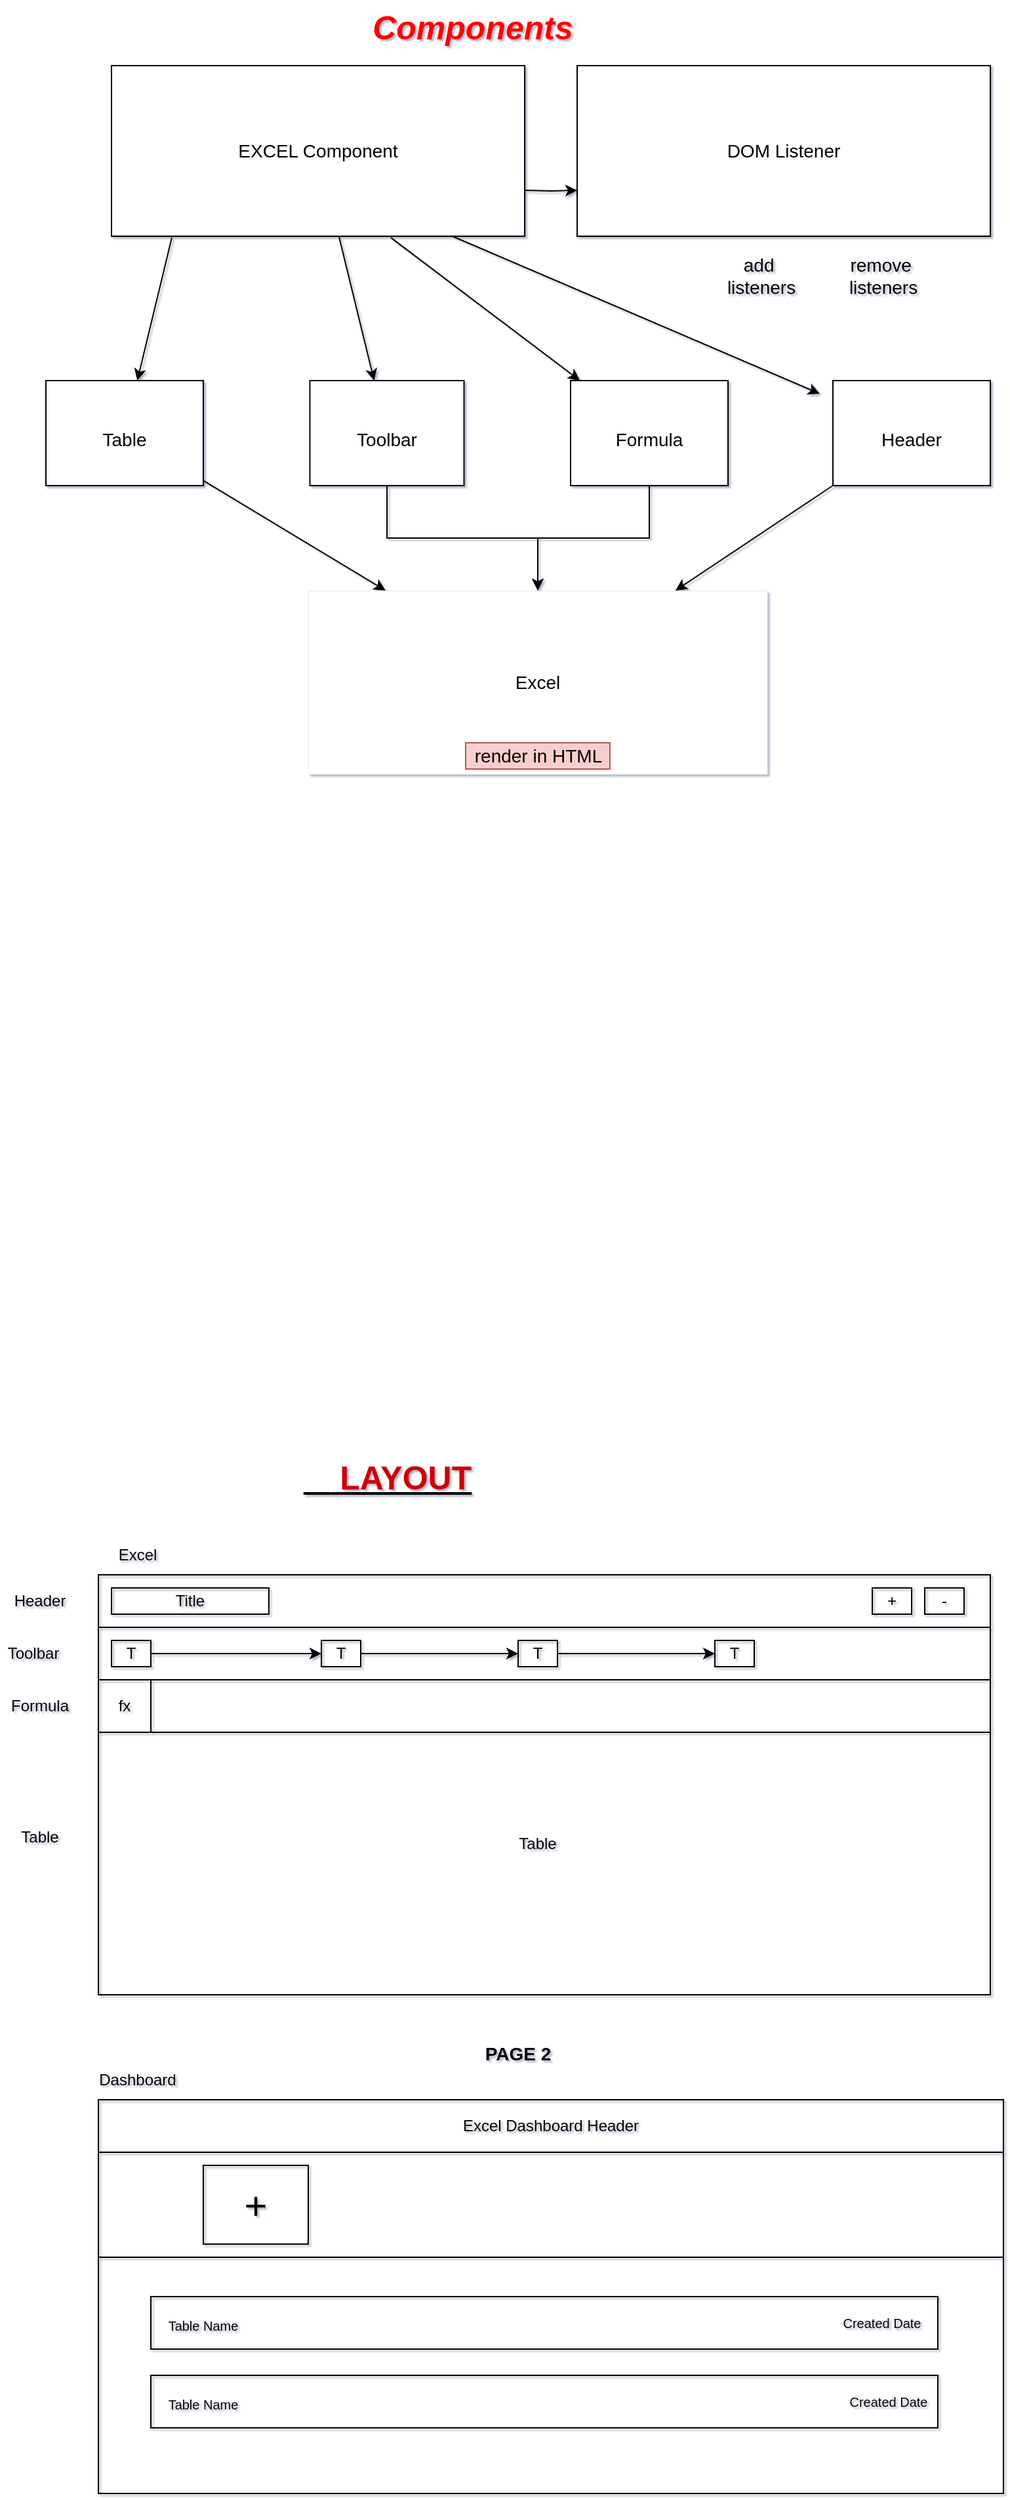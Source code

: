 <mxfile version="15.7.3" type="github">
  <diagram id="VEnAXMlmkaD5QDrI19K5" name="Page-1">
    <mxGraphModel dx="1633" dy="1659" grid="1" gridSize="10" guides="1" tooltips="1" connect="1" arrows="1" fold="1" page="1" pageScale="1" pageWidth="827" pageHeight="1169" background="none" math="0" shadow="1">
      <root>
        <mxCell id="0" />
        <mxCell id="1" parent="0" />
        <mxCell id="9fmQKQ6u9VaohsgQ6cFH-2" value="" style="rounded=0;whiteSpace=wrap;html=1;fillColor=none;" vertex="1" parent="1">
          <mxGeometry x="40" y="40" width="680" height="320" as="geometry" />
        </mxCell>
        <mxCell id="9fmQKQ6u9VaohsgQ6cFH-3" value="Excel" style="text;html=1;strokeColor=none;fillColor=none;align=center;verticalAlign=middle;whiteSpace=wrap;rounded=0;" vertex="1" parent="1">
          <mxGeometry x="40" y="10" width="60" height="30" as="geometry" />
        </mxCell>
        <mxCell id="9fmQKQ6u9VaohsgQ6cFH-4" value="" style="rounded=0;whiteSpace=wrap;html=1;fillColor=none;" vertex="1" parent="1">
          <mxGeometry x="40" y="40" width="680" height="40" as="geometry" />
        </mxCell>
        <mxCell id="9fmQKQ6u9VaohsgQ6cFH-5" value="Title" style="rounded=0;whiteSpace=wrap;html=1;fillColor=none;" vertex="1" parent="1">
          <mxGeometry x="50" y="50" width="120" height="20" as="geometry" />
        </mxCell>
        <mxCell id="9fmQKQ6u9VaohsgQ6cFH-6" value="-" style="rounded=0;whiteSpace=wrap;html=1;fillColor=none;" vertex="1" parent="1">
          <mxGeometry x="670" y="50" width="30" height="20" as="geometry" />
        </mxCell>
        <mxCell id="9fmQKQ6u9VaohsgQ6cFH-7" value="+" style="rounded=0;whiteSpace=wrap;html=1;fillColor=none;" vertex="1" parent="1">
          <mxGeometry x="630" y="50" width="30" height="20" as="geometry" />
        </mxCell>
        <mxCell id="9fmQKQ6u9VaohsgQ6cFH-8" value="" style="rounded=0;whiteSpace=wrap;html=1;fillColor=none;" vertex="1" parent="1">
          <mxGeometry x="40" y="80" width="680" height="40" as="geometry" />
        </mxCell>
        <mxCell id="9fmQKQ6u9VaohsgQ6cFH-9" value="T" style="rounded=0;whiteSpace=wrap;html=1;fillColor=none;" vertex="1" parent="1">
          <mxGeometry x="50" y="90" width="30" height="20" as="geometry" />
        </mxCell>
        <mxCell id="9fmQKQ6u9VaohsgQ6cFH-10" value="T" style="rounded=0;whiteSpace=wrap;html=1;fillColor=none;" vertex="1" parent="1">
          <mxGeometry x="210" y="90" width="30" height="20" as="geometry" />
        </mxCell>
        <mxCell id="9fmQKQ6u9VaohsgQ6cFH-11" value="T" style="rounded=0;whiteSpace=wrap;html=1;fillColor=none;" vertex="1" parent="1">
          <mxGeometry x="360" y="90" width="30" height="20" as="geometry" />
        </mxCell>
        <mxCell id="9fmQKQ6u9VaohsgQ6cFH-12" value="T" style="rounded=0;whiteSpace=wrap;html=1;fillColor=none;" vertex="1" parent="1">
          <mxGeometry x="510" y="90" width="30" height="20" as="geometry" />
        </mxCell>
        <mxCell id="9fmQKQ6u9VaohsgQ6cFH-13" value="" style="endArrow=classic;html=1;rounded=0;entryX=0;entryY=0.5;entryDx=0;entryDy=0;exitX=1;exitY=0.5;exitDx=0;exitDy=0;" edge="1" parent="1" source="9fmQKQ6u9VaohsgQ6cFH-9" target="9fmQKQ6u9VaohsgQ6cFH-10">
          <mxGeometry width="50" height="50" relative="1" as="geometry">
            <mxPoint x="390" y="280" as="sourcePoint" />
            <mxPoint x="440" y="230" as="targetPoint" />
            <Array as="points">
              <mxPoint x="130" y="100" />
            </Array>
          </mxGeometry>
        </mxCell>
        <mxCell id="9fmQKQ6u9VaohsgQ6cFH-14" value="" style="endArrow=classic;html=1;rounded=0;" edge="1" parent="1" target="9fmQKQ6u9VaohsgQ6cFH-11">
          <mxGeometry width="50" height="50" relative="1" as="geometry">
            <mxPoint x="240" y="100" as="sourcePoint" />
            <mxPoint x="220" y="110" as="targetPoint" />
            <Array as="points" />
          </mxGeometry>
        </mxCell>
        <mxCell id="9fmQKQ6u9VaohsgQ6cFH-15" value="" style="endArrow=classic;html=1;rounded=0;entryX=0;entryY=0.5;entryDx=0;entryDy=0;" edge="1" parent="1" target="9fmQKQ6u9VaohsgQ6cFH-12">
          <mxGeometry width="50" height="50" relative="1" as="geometry">
            <mxPoint x="390" y="100" as="sourcePoint" />
            <mxPoint x="370" y="109.444" as="targetPoint" />
            <Array as="points" />
          </mxGeometry>
        </mxCell>
        <mxCell id="9fmQKQ6u9VaohsgQ6cFH-16" value="" style="rounded=0;whiteSpace=wrap;html=1;fillColor=none;" vertex="1" parent="1">
          <mxGeometry x="40" y="120" width="680" height="40" as="geometry" />
        </mxCell>
        <mxCell id="9fmQKQ6u9VaohsgQ6cFH-17" value="fx" style="rounded=0;whiteSpace=wrap;html=1;fillColor=none;" vertex="1" parent="1">
          <mxGeometry x="40" y="120" width="40" height="40" as="geometry" />
        </mxCell>
        <mxCell id="9fmQKQ6u9VaohsgQ6cFH-18" value="Table" style="text;html=1;strokeColor=none;fillColor=none;align=center;verticalAlign=middle;whiteSpace=wrap;rounded=0;" vertex="1" parent="1">
          <mxGeometry x="345" y="230" width="60" height="30" as="geometry" />
        </mxCell>
        <mxCell id="9fmQKQ6u9VaohsgQ6cFH-19" value="" style="rounded=0;whiteSpace=wrap;html=1;fillColor=none;" vertex="1" parent="1">
          <mxGeometry x="40" y="440" width="690" height="300" as="geometry" />
        </mxCell>
        <mxCell id="9fmQKQ6u9VaohsgQ6cFH-20" value="&lt;b&gt;&lt;font style=&quot;font-size: 14px&quot;&gt;PAGE 2&lt;br&gt;&lt;/font&gt;&lt;/b&gt;" style="text;html=1;strokeColor=none;fillColor=none;align=center;verticalAlign=middle;whiteSpace=wrap;rounded=0;" vertex="1" parent="1">
          <mxGeometry x="330" y="390" width="60" height="30" as="geometry" />
        </mxCell>
        <mxCell id="9fmQKQ6u9VaohsgQ6cFH-21" value="Excel Dashboard Header" style="rounded=0;whiteSpace=wrap;html=1;fillColor=none;" vertex="1" parent="1">
          <mxGeometry x="40" y="440" width="690" height="40" as="geometry" />
        </mxCell>
        <mxCell id="9fmQKQ6u9VaohsgQ6cFH-22" value="Dashboard" style="text;html=1;strokeColor=none;fillColor=none;align=center;verticalAlign=middle;whiteSpace=wrap;rounded=0;" vertex="1" parent="1">
          <mxGeometry x="40" y="410" width="60" height="30" as="geometry" />
        </mxCell>
        <mxCell id="9fmQKQ6u9VaohsgQ6cFH-23" value="" style="rounded=0;whiteSpace=wrap;html=1;fillColor=none;" vertex="1" parent="1">
          <mxGeometry x="40" y="480" width="690" height="80" as="geometry" />
        </mxCell>
        <mxCell id="9fmQKQ6u9VaohsgQ6cFH-24" value="&lt;font style=&quot;font-size: 30px&quot;&gt;+&lt;/font&gt;" style="rounded=0;whiteSpace=wrap;html=1;fillColor=none;" vertex="1" parent="1">
          <mxGeometry x="120" y="490" width="80" height="60" as="geometry" />
        </mxCell>
        <mxCell id="9fmQKQ6u9VaohsgQ6cFH-25" value="" style="rounded=0;whiteSpace=wrap;html=1;fontSize=30;fillColor=none;" vertex="1" parent="1">
          <mxGeometry x="80" y="590" width="600" height="40" as="geometry" />
        </mxCell>
        <mxCell id="9fmQKQ6u9VaohsgQ6cFH-26" value="&lt;font style=&quot;font-size: 10px&quot;&gt;Table Name&lt;/font&gt;" style="text;html=1;strokeColor=none;fillColor=none;align=center;verticalAlign=middle;whiteSpace=wrap;rounded=0;fontSize=30;" vertex="1" parent="1">
          <mxGeometry x="90" y="590" width="60" height="30" as="geometry" />
        </mxCell>
        <mxCell id="9fmQKQ6u9VaohsgQ6cFH-27" value="Created Date" style="text;html=1;strokeColor=none;fillColor=none;align=center;verticalAlign=middle;whiteSpace=wrap;rounded=0;fontSize=10;" vertex="1" parent="1">
          <mxGeometry x="600" y="595" width="75" height="30" as="geometry" />
        </mxCell>
        <mxCell id="9fmQKQ6u9VaohsgQ6cFH-28" value="" style="rounded=0;whiteSpace=wrap;html=1;fontSize=30;fillColor=none;" vertex="1" parent="1">
          <mxGeometry x="80" y="650" width="600" height="40" as="geometry" />
        </mxCell>
        <mxCell id="9fmQKQ6u9VaohsgQ6cFH-29" value="&lt;font style=&quot;font-size: 10px&quot;&gt;Table Name&lt;/font&gt;" style="text;html=1;strokeColor=none;fillColor=none;align=center;verticalAlign=middle;whiteSpace=wrap;rounded=0;fontSize=30;" vertex="1" parent="1">
          <mxGeometry x="90" y="650" width="60" height="30" as="geometry" />
        </mxCell>
        <mxCell id="9fmQKQ6u9VaohsgQ6cFH-30" value="Created Date" style="text;html=1;strokeColor=none;fillColor=none;align=center;verticalAlign=middle;whiteSpace=wrap;rounded=0;fontSize=10;" vertex="1" parent="1">
          <mxGeometry x="605" y="655" width="75" height="30" as="geometry" />
        </mxCell>
        <mxCell id="9fmQKQ6u9VaohsgQ6cFH-31" value="Header&lt;br&gt;" style="text;html=1;align=center;verticalAlign=middle;resizable=0;points=[];autosize=1;strokeColor=none;fillColor=none;" vertex="1" parent="1">
          <mxGeometry x="-30" y="50" width="50" height="20" as="geometry" />
        </mxCell>
        <mxCell id="9fmQKQ6u9VaohsgQ6cFH-32" value="Toolbar&lt;br&gt;" style="text;html=1;align=center;verticalAlign=middle;resizable=0;points=[];autosize=1;strokeColor=none;fillColor=none;" vertex="1" parent="1">
          <mxGeometry x="-35" y="90" width="50" height="20" as="geometry" />
        </mxCell>
        <mxCell id="9fmQKQ6u9VaohsgQ6cFH-33" value="Formula&lt;br&gt;" style="text;html=1;align=center;verticalAlign=middle;resizable=0;points=[];autosize=1;strokeColor=none;fillColor=none;" vertex="1" parent="1">
          <mxGeometry x="-35" y="130" width="60" height="20" as="geometry" />
        </mxCell>
        <mxCell id="9fmQKQ6u9VaohsgQ6cFH-34" value="Table&lt;br&gt;" style="text;html=1;align=center;verticalAlign=middle;resizable=0;points=[];autosize=1;strokeColor=none;fillColor=none;" vertex="1" parent="1">
          <mxGeometry x="-25" y="230" width="40" height="20" as="geometry" />
        </mxCell>
        <mxCell id="9fmQKQ6u9VaohsgQ6cFH-35" value="&lt;font style=&quot;font-size: 25px&quot;&gt;&lt;b&gt;&lt;u&gt;&lt;font color=&quot;#cc0000&quot;&gt;&amp;nbsp; &amp;nbsp;&lt;span style=&quot;white-space: pre&quot;&gt;	&lt;/span&gt;LAYOUT&lt;br&gt;&lt;br&gt;&lt;br&gt;&lt;/font&gt;&lt;br&gt;&lt;/u&gt;&lt;/b&gt;&lt;/font&gt;" style="text;html=1;align=center;verticalAlign=middle;resizable=0;points=[];autosize=1;strokeColor=none;fillColor=none;" vertex="1" parent="1">
          <mxGeometry x="175" y="-30" width="170" height="80" as="geometry" />
        </mxCell>
        <mxCell id="9fmQKQ6u9VaohsgQ6cFH-36" value="&lt;font color=&quot;#ff0000&quot;&gt;&lt;b&gt;&lt;i&gt;Components&lt;/i&gt;&lt;/b&gt;&lt;/font&gt;" style="text;html=1;align=center;verticalAlign=middle;resizable=0;points=[];autosize=1;strokeColor=none;fillColor=none;fontSize=25;" vertex="1" parent="1">
          <mxGeometry x="240" y="-1160" width="170" height="40" as="geometry" />
        </mxCell>
        <mxCell id="9fmQKQ6u9VaohsgQ6cFH-63" value="" style="edgeStyle=orthogonalEdgeStyle;rounded=0;orthogonalLoop=1;jettySize=auto;html=1;fontSize=14;fontColor=#000000;" edge="1" parent="1" source="9fmQKQ6u9VaohsgQ6cFH-39" target="9fmQKQ6u9VaohsgQ6cFH-61">
          <mxGeometry relative="1" as="geometry" />
        </mxCell>
        <mxCell id="9fmQKQ6u9VaohsgQ6cFH-39" value="&lt;font color=&quot;#000000&quot; style=&quot;font-size: 14px&quot;&gt;Toolbar&lt;/font&gt;" style="whiteSpace=wrap;html=1;fontSize=25;fontColor=#CC0000;" vertex="1" parent="1">
          <mxGeometry x="201.25" y="-870" width="117.5" height="80" as="geometry" />
        </mxCell>
        <mxCell id="9fmQKQ6u9VaohsgQ6cFH-40" value="&lt;font color=&quot;#000000&quot; style=&quot;font-size: 14px&quot;&gt;Table&lt;/font&gt;" style="whiteSpace=wrap;html=1;fontSize=25;fontColor=#CC0000;" vertex="1" parent="1">
          <mxGeometry y="-870" width="120" height="80" as="geometry" />
        </mxCell>
        <mxCell id="9fmQKQ6u9VaohsgQ6cFH-47" style="edgeStyle=orthogonalEdgeStyle;rounded=0;orthogonalLoop=1;jettySize=auto;html=1;exitX=1;exitY=0.5;exitDx=0;exitDy=0;fontSize=14;fontColor=#000000;" edge="1" parent="1">
          <mxGeometry relative="1" as="geometry">
            <mxPoint x="365" y="-1015" as="sourcePoint" />
            <mxPoint x="405" y="-1015" as="targetPoint" />
          </mxGeometry>
        </mxCell>
        <mxCell id="9fmQKQ6u9VaohsgQ6cFH-48" value="add&amp;nbsp;&lt;br&gt;listeners&lt;br&gt;" style="text;html=1;align=center;verticalAlign=middle;resizable=0;points=[];autosize=1;strokeColor=none;fillColor=none;fontSize=14;fontColor=#000000;" vertex="1" parent="1">
          <mxGeometry x="510" y="-970" width="70" height="40" as="geometry" />
        </mxCell>
        <mxCell id="9fmQKQ6u9VaohsgQ6cFH-49" value="remove&amp;nbsp;&lt;br&gt;listeners" style="text;html=1;align=center;verticalAlign=middle;resizable=0;points=[];autosize=1;strokeColor=none;fillColor=none;fontSize=14;fontColor=#000000;" vertex="1" parent="1">
          <mxGeometry x="602.5" y="-970" width="70" height="40" as="geometry" />
        </mxCell>
        <mxCell id="9fmQKQ6u9VaohsgQ6cFH-52" value="EXCEL Component" style="whiteSpace=wrap;html=1;fontSize=14;fontColor=#000000;" vertex="1" parent="1">
          <mxGeometry x="50" y="-1110" width="315" height="130" as="geometry" />
        </mxCell>
        <mxCell id="9fmQKQ6u9VaohsgQ6cFH-53" value="DOM Listener" style="whiteSpace=wrap;html=1;fontSize=14;fontColor=#000000;" vertex="1" parent="1">
          <mxGeometry x="405" y="-1110" width="315" height="130" as="geometry" />
        </mxCell>
        <mxCell id="9fmQKQ6u9VaohsgQ6cFH-54" value="&lt;font color=&quot;#000000&quot; style=&quot;font-size: 14px&quot;&gt;Header&lt;/font&gt;" style="whiteSpace=wrap;html=1;fontSize=25;fontColor=#CC0000;" vertex="1" parent="1">
          <mxGeometry x="600" y="-870" width="120" height="80" as="geometry" />
        </mxCell>
        <mxCell id="9fmQKQ6u9VaohsgQ6cFH-66" value="" style="edgeStyle=orthogonalEdgeStyle;rounded=0;orthogonalLoop=1;jettySize=auto;html=1;fontSize=14;fontColor=#000000;" edge="1" parent="1" source="9fmQKQ6u9VaohsgQ6cFH-55" target="9fmQKQ6u9VaohsgQ6cFH-61">
          <mxGeometry relative="1" as="geometry" />
        </mxCell>
        <mxCell id="9fmQKQ6u9VaohsgQ6cFH-55" value="&lt;font color=&quot;#000000&quot; style=&quot;font-size: 14px&quot;&gt;Formula&lt;/font&gt;" style="whiteSpace=wrap;html=1;fontSize=25;fontColor=#CC0000;" vertex="1" parent="1">
          <mxGeometry x="400" y="-870" width="120" height="80" as="geometry" />
        </mxCell>
        <mxCell id="9fmQKQ6u9VaohsgQ6cFH-56" value="" style="endArrow=classic;html=1;rounded=0;fontSize=14;fontColor=#000000;exitX=0.825;exitY=1;exitDx=0;exitDy=0;exitPerimeter=0;" edge="1" parent="1" source="9fmQKQ6u9VaohsgQ6cFH-52">
          <mxGeometry width="50" height="50" relative="1" as="geometry">
            <mxPoint x="340" y="-900" as="sourcePoint" />
            <mxPoint x="590" y="-860" as="targetPoint" />
          </mxGeometry>
        </mxCell>
        <mxCell id="9fmQKQ6u9VaohsgQ6cFH-57" value="" style="endArrow=classic;html=1;rounded=0;fontSize=14;fontColor=#000000;exitX=0.676;exitY=1.008;exitDx=0;exitDy=0;exitPerimeter=0;" edge="1" parent="1" source="9fmQKQ6u9VaohsgQ6cFH-52" target="9fmQKQ6u9VaohsgQ6cFH-55">
          <mxGeometry width="50" height="50" relative="1" as="geometry">
            <mxPoint x="319.875" y="-970" as="sourcePoint" />
            <mxPoint x="600" y="-850" as="targetPoint" />
          </mxGeometry>
        </mxCell>
        <mxCell id="9fmQKQ6u9VaohsgQ6cFH-58" value="" style="endArrow=classic;html=1;rounded=0;fontSize=14;fontColor=#000000;" edge="1" parent="1" source="9fmQKQ6u9VaohsgQ6cFH-52" target="9fmQKQ6u9VaohsgQ6cFH-39">
          <mxGeometry width="50" height="50" relative="1" as="geometry">
            <mxPoint x="329.875" y="-960" as="sourcePoint" />
            <mxPoint x="610" y="-840" as="targetPoint" />
          </mxGeometry>
        </mxCell>
        <mxCell id="9fmQKQ6u9VaohsgQ6cFH-59" value="" style="endArrow=classic;html=1;rounded=0;fontSize=14;fontColor=#000000;exitX=0.146;exitY=1.008;exitDx=0;exitDy=0;exitPerimeter=0;" edge="1" parent="1" source="9fmQKQ6u9VaohsgQ6cFH-52" target="9fmQKQ6u9VaohsgQ6cFH-40">
          <mxGeometry width="50" height="50" relative="1" as="geometry">
            <mxPoint x="339.875" y="-950" as="sourcePoint" />
            <mxPoint x="620" y="-830" as="targetPoint" />
          </mxGeometry>
        </mxCell>
        <mxCell id="9fmQKQ6u9VaohsgQ6cFH-61" value="Excel" style="rounded=0;whiteSpace=wrap;html=1;fontSize=14;fontColor=#000000;strokeWidth=0;fillColor=default;" vertex="1" parent="1">
          <mxGeometry x="200" y="-710" width="350" height="140" as="geometry" />
        </mxCell>
        <mxCell id="9fmQKQ6u9VaohsgQ6cFH-64" value="" style="endArrow=classic;html=1;rounded=0;fontSize=14;fontColor=#000000;" edge="1" parent="1" source="9fmQKQ6u9VaohsgQ6cFH-40" target="9fmQKQ6u9VaohsgQ6cFH-61">
          <mxGeometry width="50" height="50" relative="1" as="geometry">
            <mxPoint x="340" y="-700" as="sourcePoint" />
            <mxPoint x="390" y="-750" as="targetPoint" />
          </mxGeometry>
        </mxCell>
        <mxCell id="9fmQKQ6u9VaohsgQ6cFH-65" value="" style="endArrow=classic;html=1;rounded=0;fontSize=14;fontColor=#000000;" edge="1" parent="1" source="9fmQKQ6u9VaohsgQ6cFH-54" target="9fmQKQ6u9VaohsgQ6cFH-61">
          <mxGeometry width="50" height="50" relative="1" as="geometry">
            <mxPoint x="340" y="-700" as="sourcePoint" />
            <mxPoint x="390" y="-750" as="targetPoint" />
          </mxGeometry>
        </mxCell>
        <mxCell id="9fmQKQ6u9VaohsgQ6cFH-67" value="render in HTML" style="text;html=1;align=center;verticalAlign=middle;resizable=0;points=[];autosize=1;strokeColor=#b85450;fillColor=#f8cecc;fontSize=14;" vertex="1" parent="1">
          <mxGeometry x="320" y="-594" width="110" height="20" as="geometry" />
        </mxCell>
      </root>
    </mxGraphModel>
  </diagram>
</mxfile>
